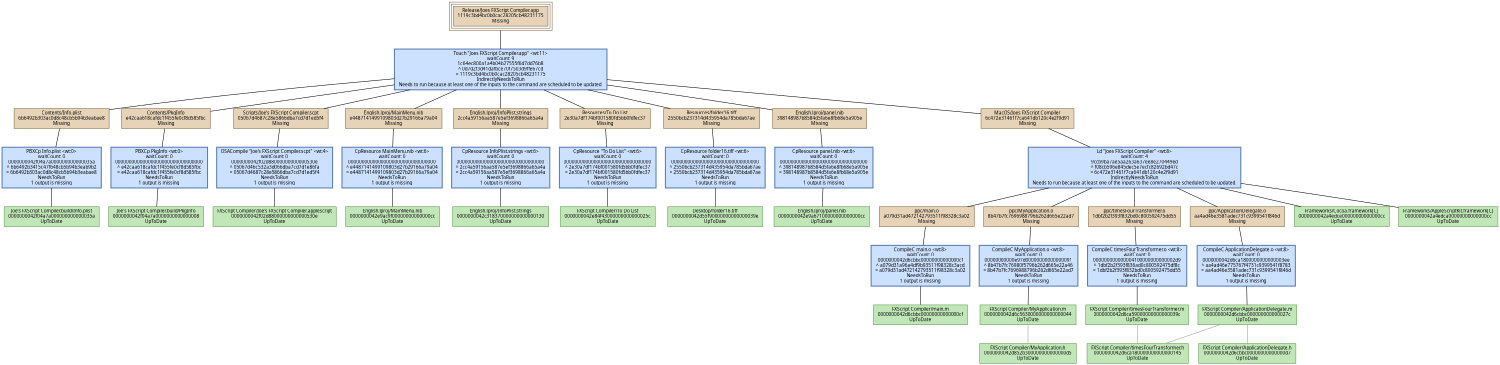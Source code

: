 digraph "Joe's FXScript Compiler" {
   size = "10.000000,8.500000";
   concentrate = false;

   node [ shape = box, style = filled, color = "0.3 0.5 0.6", fillcolor = "0.3 0.2 0.9", fontname = "Monaco", fontsize = "9" ];
   n00001 [ label = "Release/Joes FXScript Compiler.app\n1119c3bd4bc0b0cac28205cb48231175\nMissing", color = "0.1 0.5 0.5", fillcolor = "0.1 0.2 0.9", peripheries = 3 ];
   n00002 [ label = "Contents/Info.plist\n6b6492b303ac0d8c48cb5b94b3eabae8\nMissing", color = "0.1 0.5 0.5", fillcolor = "0.1 0.2 0.9" ];
   n00003 [ label = "Joe's FXScript Compiler.build/Info.plist\n0000000042f04a7a000000000000035a\nUpToDate" ];
   n00004 [ label = "Contents/PkgInfo\ne42caa618cafdc1f455fe0cf8d585fbc\nMissing", color = "0.1 0.5 0.5", fillcolor = "0.1 0.2 0.9" ];
   n00005 [ label = "Joe's FXScript Compiler.build/PkgInfo\n0000000042f04a7a0000000000000008\nUpToDate" ];
   n00006 [ label = "Scripts/Joe's FXScript Compiler.scpt\n05067d4687c28e5866dba7cd7d1ed5f4\nMissing", color = "0.1 0.5 0.5", fillcolor = "0.1 0.2 0.9" ];
   n00007 [ label = "FXScript Compiler/Joe's FXScript Compiler.applescript\n0000000042f02d88000000000000530e\nUpToDate" ];
   n00008 [ label = "English.lproj/MainMenu.nib\ne4487141499109803d27b29166a79a04\nMissing", color = "0.1 0.5 0.5", fillcolor = "0.1 0.2 0.9" ];
   n00009 [ label = "English.lproj/MainMenu.nib\n0000000042e9ac9f00000000000000cc\nUpToDate" ];
   n00010 [ label = "English.lproj/InfoPlist.strings\n2cc4a59156aa587e5ef3698866a65a4a\nMissing", color = "0.1 0.5 0.5", fillcolor = "0.1 0.2 0.9" ];
   n00011 [ label = "English.lproj/InfoPlist.strings\n0000000042c318370000000000000130\nUpToDate" ];
   n00012 [ label = "Resources/To Do List\n2e30a7df174bf001580fd5bb0fdfec37\nMissing", color = "0.1 0.5 0.5", fillcolor = "0.1 0.2 0.9" ];
   n00013 [ label = "FXScript Compiler/To Do List\n0000000042e84f43000000000000025c\nUpToDate" ];
   n00014 [ label = "Resources/folder16.tiff\n2550bcb237314d435954da785bda67ae\nMissing", color = "0.1 0.5 0.5", fillcolor = "0.1 0.2 0.9" ];
   n00015 [ label = "Desktop/folder16.tiff\n0000000042d55f90000000000000039e\nUpToDate" ];
   n00016 [ label = "English.lproj/panel.nib\n398148987b8584d5fa6e8fb68e5a905e\nMissing", color = "0.1 0.5 0.5", fillcolor = "0.1 0.2 0.9" ];
   n00017 [ label = "English.lproj/panel.nib\n0000000042e9a67100000000000000cc\nUpToDate" ];
   n00018 [ label = "ppc/main.o\na079d31ad472142793511f98328c3a02\nMissing", color = "0.1 0.5 0.5", fillcolor = "0.1 0.2 0.9" ];
   n00019 [ label = "FXScript Compiler/main.m\n0000000042d6cbbc00000000000000cf\nUpToDate" ];
   n00020 [ label = "ppc/MyApplication.o\n8b47b7fc7696988796b262d665e22ad7\nMissing", color = "0.1 0.5 0.5", fillcolor = "0.1 0.2 0.9" ];
   n00021 [ label = "FXScript Compiler/MyApplication.m\n0000000042d6c5630000000000000044\nUpToDate" ];
   n00022 [ label = "ppc/timesFourTransformer.o\n1dbf2b2f393f832bd0c800592475dd55\nMissing", color = "0.1 0.5 0.5", fillcolor = "0.1 0.2 0.9" ];
   n00023 [ label = "FXScript Compiler/timesFourTransformer.m\n0000000042d6ca59000000000000039c\nUpToDate" ];
   n00024 [ label = "ppc/ApplicationDelegate.o\naa4ad46e3581adec731c9399541f846d\nMissing", color = "0.1 0.5 0.5", fillcolor = "0.1 0.2 0.9" ];
   n00025 [ label = "FXScript Compiler/ApplicationDelegate.m\n0000000042d6cbbc000000000000027c\nUpToDate" ];
   n00026 [ label = "MacOS/Joes FXScript Compiler\n6c472e31461f7ca641db120c4e2f9d91\nMissing", color = "0.1 0.5 0.5", fillcolor = "0.1 0.2 0.9" ];
   n00027 [ label = "Frameworks/Cocoa.framework[C]\n0000000042a4edce00000000000000cc\nUpToDate" ];
   n00028 [ label = "Frameworks/AppleScriptKit.framework[C]\n0000000042a4edca00000000000000cc\nUpToDate" ];
   n00029 [ label = "FXScript Compiler/MyApplication.h\n0000000042d852b300000000000000d5\nUpToDate" ];
   n00030 [ label = "FXScript Compiler/timesFourTransformer.h\n0000000042d6ca180000000000000145\nUpToDate" ];
   n00031 [ label = "FXScript Compiler/ApplicationDelegate.h\n0000000042d6cbbc00000000000000d7\nUpToDate" ];

   node [ shape = box, style = "filled,bold", color = "0.7 0.5 0.7", fillcolor = "0.7 0.2 1.0", fontname = "Monaco", fontsize = "9" ];
   c00001 [ label = "PBXCp Info.plist <wt:0>\nwaitCount: 0\n0000000042f04a7a000000000000035a\n^ 6b6492b3415c47f648cb5b94b3eab9b2\n= 6b6492b303ac0d8c48cb5b94b3eabae8\nNeedsToRun\n1 output is missing", color = "0.6 0.5 0.7", fillcolor = "0.6 0.2 1.0" ];
   c00002 [ label = "PBXCp PkgInfo <wt:0>\nwaitCount: 0\n00000000000000000000000000000000\n^ e42caa618cafdc1f455fe0cf8d585fbc\n= e42caa618cafdc1f455fe0cf8d585fbc\nNeedsToRun\n1 output is missing", color = "0.6 0.5 0.7", fillcolor = "0.6 0.2 1.0" ];
   c00003 [ label = "OSACompile \"Joe's FXScript Compiler.scpt\" <wt:4>\nwaitCount: 0\n0000000042f02d88000000000000530e\n^ 05067d46c532a3d066dba7cd7d1e86fa\n= 05067d4687c28e5866dba7cd7d1ed5f4\nNeedsToRun\n1 output is missing", color = "0.6 0.5 0.7", fillcolor = "0.6 0.2 1.0" ];
   c00004 [ label = "CpResource MainMenu.nib <wt:6>\nwaitCount: 0\n00000000000000000000000000000000\n^ e4487141499109803d27b29166a79a04\n= e4487141499109803d27b29166a79a04\nNeedsToRun\n1 output is missing", color = "0.6 0.5 0.7", fillcolor = "0.6 0.2 1.0" ];
   c00005 [ label = "CpResource InfoPlist.strings <wt:6>\nwaitCount: 0\n00000000000000000000000000000000\n^ 2cc4a59156aa587e5ef3698866a65a4a\n= 2cc4a59156aa587e5ef3698866a65a4a\nNeedsToRun\n1 output is missing", color = "0.6 0.5 0.7", fillcolor = "0.6 0.2 1.0" ];
   c00006 [ label = "CpResource \"To Do List\" <wt:6>\nwaitCount: 0\n00000000000000000000000000000000\n^ 2e30a7df174bf001580fd5bb0fdfec37\n= 2e30a7df174bf001580fd5bb0fdfec37\nNeedsToRun\n1 output is missing", color = "0.6 0.5 0.7", fillcolor = "0.6 0.2 1.0" ];
   c00007 [ label = "CpResource folder16.tiff <wt:6>\nwaitCount: 0\n00000000000000000000000000000000\n^ 2550bcb237314d435954da785bda67ae\n= 2550bcb237314d435954da785bda67ae\nNeedsToRun\n1 output is missing", color = "0.6 0.5 0.7", fillcolor = "0.6 0.2 1.0" ];
   c00008 [ label = "CpResource panel.nib <wt:6>\nwaitCount: 0\n00000000000000000000000000000000\n^ 398148987b8584d5fa6e8fb68e5a905e\n= 398148987b8584d5fa6e8fb68e5a905e\nNeedsToRun\n1 output is missing", color = "0.6 0.5 0.7", fillcolor = "0.6 0.2 1.0" ];
   c00009 [ label = "CompileC main.o <wt:8>\nwaitCount: 0\n0000000042d6cbbc00000000000000cf\n^ a079d31a96a4df9b93511f98328c3acd\n= a079d31ad472142793511f98328c3a02\nNeedsToRun\n1 output is missing", color = "0.6 0.5 0.7", fillcolor = "0.6 0.2 1.0" ];
   c00010 [ label = "CompileC MyApplication.o <wt:8>\nwaitCount: 0\n00000000000e97d00000000000000091\n^ 8b47b7fc76980f5796b262d665e22a46\n= 8b47b7fc7696988796b262d665e22ad7\nNeedsToRun\n1 output is missing", color = "0.6 0.5 0.7", fillcolor = "0.6 0.2 1.0" ];
   c00011 [ label = "CompileC timesFourTransformer.o <wt:8>\nwaitCount: 0\n000000000000004100000000000002d9\n^ 1dbf2b2f393f836ad0c800592475df8c\n= 1dbf2b2f393f832bd0c800592475dd55\nNeedsToRun\n1 output is missing", color = "0.6 0.5 0.7", fillcolor = "0.6 0.2 1.0" ];
   c00012 [ label = "CompileC ApplicationDelegate.o <wt:8>\nwaitCount: 0\n0000000042d6ca1800000000000003ee\n^ aa4ad46e775767f4731c9399541f8783\n= aa4ad46e3581adec731c9399541f846d\nNeedsToRun\n1 output is missing", color = "0.6 0.5 0.7", fillcolor = "0.6 0.2 1.0" ];
   c00013 [ label = "Ld \"Joes FXScript Compiler\" <wt:8>\nwaitCount: 4\n9ccb9ba7ae5aa263a637ee8e270449ed\n^ f08cb596e845dec5e7ecfc82692bd47c\n= 6c472e31461f7ca641db120c4e2f9d91\nIndirectlyNeedsToRun\nNeeds to run because at least one of the inputs to the command are scheduled to be updated.", color = "0.6 0.5 0.7", fillcolor = "0.6 0.2 1.0" ];
   c00014 [ label = "Touch \"Joes FXScript Compiler.app\" <wt:11>\nwaitCount: 9\n1c64ec800a1a4b04b27555f6d7dd76b8\n^ 0d7d2f3d41dafbce70f7503d9ffe67cd\n= 1119c3bd4bc0b0cac28205cb48231175\nIndirectlyNeedsToRun\nNeeds to run because at least one of the inputs to the command are scheduled to be updated.", color = "0.6 0.5 0.7", fillcolor = "0.6 0.2 1.0" ];

   edge [ style = solid, color = black, arrowhead = none, arrowtail = normal ];
   n00001 -> { c00014 };
   n00002 -> { c00001 };
   n00004 -> { c00002 };
   n00006 -> { c00003 };
   n00008 -> { c00004 };
   n00010 -> { c00005 };
   n00012 -> { c00006 };
   n00014 -> { c00007 };
   n00016 -> { c00008 };
   n00018 -> { c00009 };
   n00020 -> { c00010 };
   n00022 -> { c00011 };
   n00024 -> { c00012 };
   n00026 -> { c00013 };
   c00001 -> { n00003 };
   c00002 -> { n00005 n00005 };
   c00003 -> { n00007 };
   c00004 -> { n00009 n00009 };
   c00005 -> { n00011 n00011 };
   c00006 -> { n00013 n00013 };
   c00007 -> { n00015 n00015 };
   c00008 -> { n00017 n00017 };
   c00009 -> { n00019 };
   c00010 -> { n00021 };
   c00011 -> { n00023 };
   c00012 -> { n00025 };
   c00013 -> { n00018 n00020 n00022 n00024 n00027 n00028 };
   c00014 -> { n00002 n00004 n00006 n00008 n00010 n00012 n00014 n00016 n00026 };

   edge [ style = solid, color = gray60, arrowhead = none, arrowtail = normal ];
   n00021 -> { n00029 };
   n00023 -> { n00030 };
   n00025 -> { n00031 n00030 };
}
